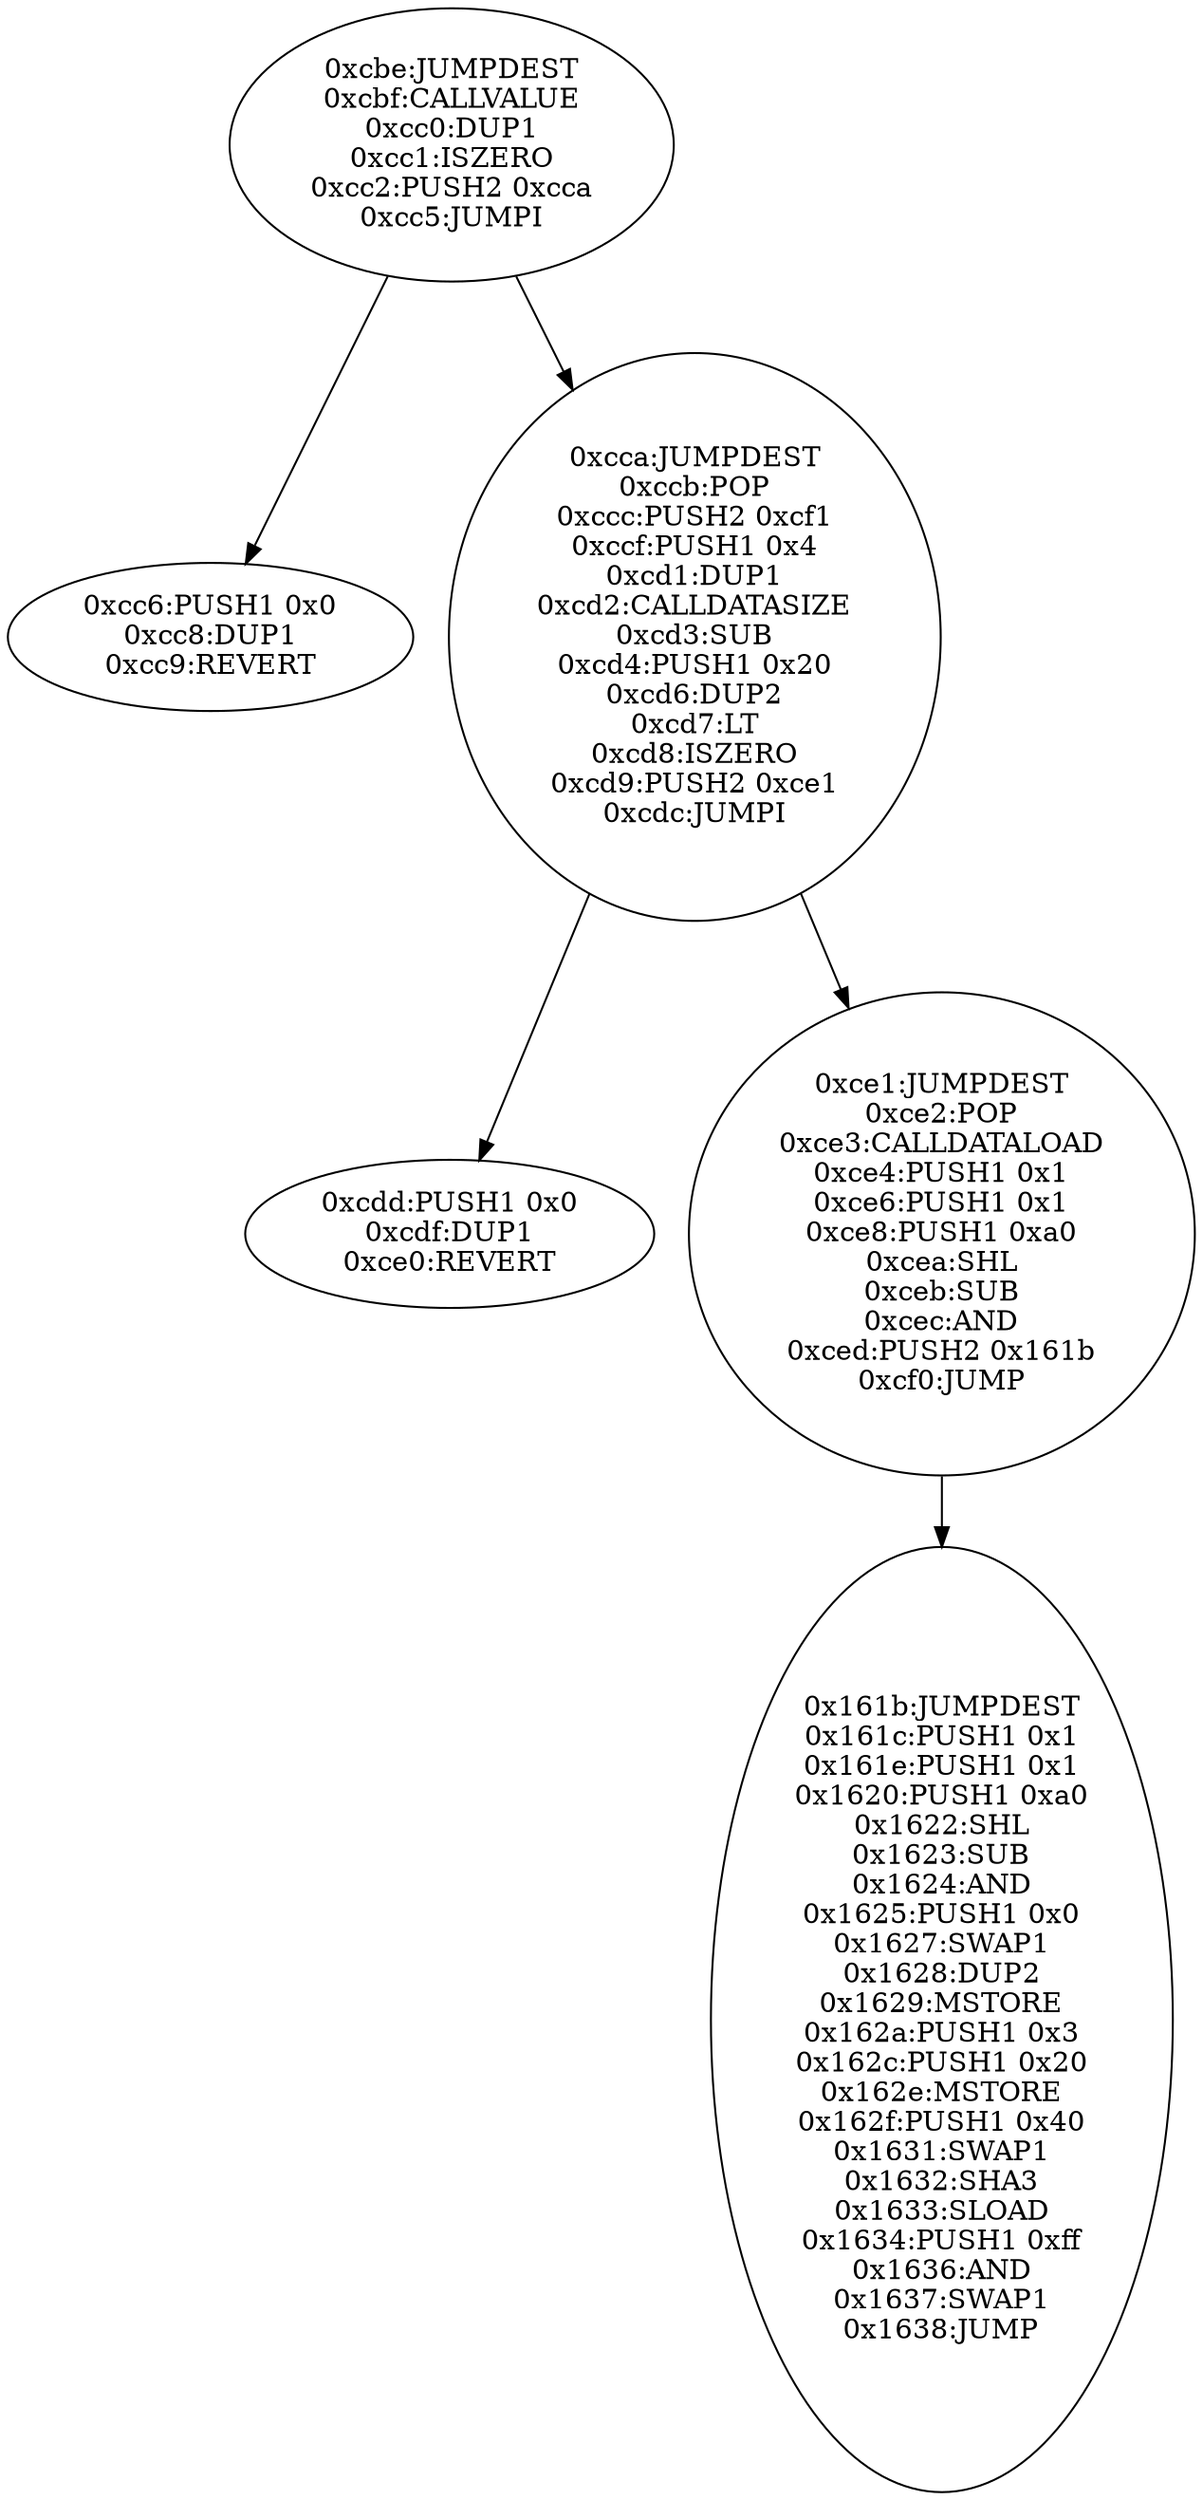 digraph{
3262[label="0xcbe:JUMPDEST
0xcbf:CALLVALUE
0xcc0:DUP1
0xcc1:ISZERO
0xcc2:PUSH2 0xcca
0xcc5:JUMPI"]
3262 -> 3270
3262 -> 3274
3270[label="0xcc6:PUSH1 0x0
0xcc8:DUP1
0xcc9:REVERT"]
3274[label="0xcca:JUMPDEST
0xccb:POP
0xccc:PUSH2 0xcf1
0xccf:PUSH1 0x4
0xcd1:DUP1
0xcd2:CALLDATASIZE
0xcd3:SUB
0xcd4:PUSH1 0x20
0xcd6:DUP2
0xcd7:LT
0xcd8:ISZERO
0xcd9:PUSH2 0xce1
0xcdc:JUMPI"]
3274 -> 3293
3274 -> 3297
3293[label="0xcdd:PUSH1 0x0
0xcdf:DUP1
0xce0:REVERT"]
3297[label="0xce1:JUMPDEST
0xce2:POP
0xce3:CALLDATALOAD
0xce4:PUSH1 0x1
0xce6:PUSH1 0x1
0xce8:PUSH1 0xa0
0xcea:SHL
0xceb:SUB
0xcec:AND
0xced:PUSH2 0x161b
0xcf0:JUMP"]
3297 -> 5659
5659[label="0x161b:JUMPDEST
0x161c:PUSH1 0x1
0x161e:PUSH1 0x1
0x1620:PUSH1 0xa0
0x1622:SHL
0x1623:SUB
0x1624:AND
0x1625:PUSH1 0x0
0x1627:SWAP1
0x1628:DUP2
0x1629:MSTORE
0x162a:PUSH1 0x3
0x162c:PUSH1 0x20
0x162e:MSTORE
0x162f:PUSH1 0x40
0x1631:SWAP1
0x1632:SHA3
0x1633:SLOAD
0x1634:PUSH1 0xff
0x1636:AND
0x1637:SWAP1
0x1638:JUMP"]

}
